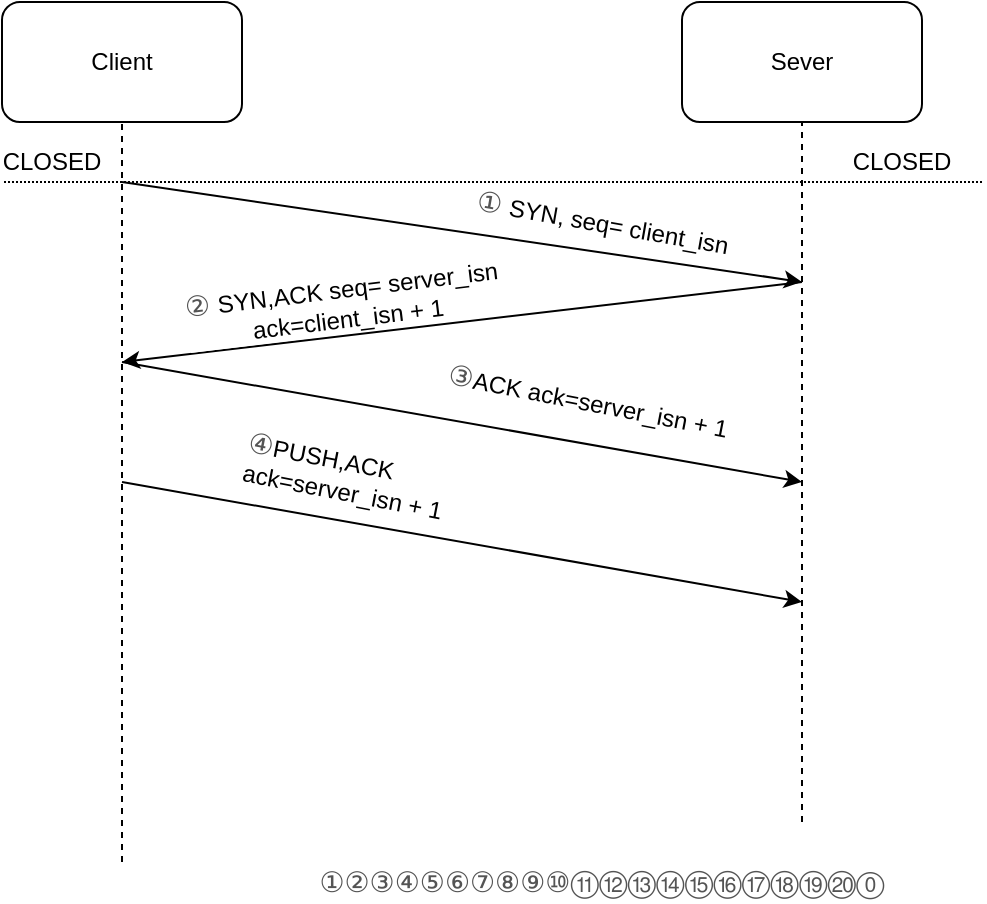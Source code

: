 <mxfile version="12.1.8" type="github" pages="1">
  <diagram id="7qQGDle6O2vdGc53Efqy" name="Page-1">
    <mxGraphModel dx="772" dy="460" grid="1" gridSize="10" guides="1" tooltips="1" connect="1" arrows="1" fold="1" page="1" pageScale="1" pageWidth="827" pageHeight="1169" math="0" shadow="0">
      <root>
        <mxCell id="0"/>
        <mxCell id="1" parent="0"/>
        <mxCell id="jlQFmWTJAvyXNpv4kBAW-1" value="Client" style="rounded=1;whiteSpace=wrap;html=1;" vertex="1" parent="1">
          <mxGeometry x="20" y="20" width="120" height="60" as="geometry"/>
        </mxCell>
        <mxCell id="jlQFmWTJAvyXNpv4kBAW-2" value="Sever" style="rounded=1;whiteSpace=wrap;html=1;" vertex="1" parent="1">
          <mxGeometry x="360" y="20" width="120" height="60" as="geometry"/>
        </mxCell>
        <mxCell id="jlQFmWTJAvyXNpv4kBAW-3" value="" style="endArrow=none;dashed=1;html=1;entryX=0.5;entryY=1;entryDx=0;entryDy=0;" edge="1" parent="1" target="jlQFmWTJAvyXNpv4kBAW-1">
          <mxGeometry width="50" height="50" relative="1" as="geometry">
            <mxPoint x="80" y="450" as="sourcePoint"/>
            <mxPoint x="70" y="100" as="targetPoint"/>
          </mxGeometry>
        </mxCell>
        <mxCell id="jlQFmWTJAvyXNpv4kBAW-4" value="" style="endArrow=none;dashed=1;html=1;entryX=0.5;entryY=1;entryDx=0;entryDy=0;" edge="1" parent="1" target="jlQFmWTJAvyXNpv4kBAW-2">
          <mxGeometry width="50" height="50" relative="1" as="geometry">
            <mxPoint x="420" y="430" as="sourcePoint"/>
            <mxPoint x="90" y="90" as="targetPoint"/>
          </mxGeometry>
        </mxCell>
        <mxCell id="jlQFmWTJAvyXNpv4kBAW-5" value="" style="endArrow=classic;html=1;" edge="1" parent="1">
          <mxGeometry width="50" height="50" relative="1" as="geometry">
            <mxPoint x="80" y="110" as="sourcePoint"/>
            <mxPoint x="420" y="160" as="targetPoint"/>
          </mxGeometry>
        </mxCell>
        <mxCell id="jlQFmWTJAvyXNpv4kBAW-6" value="&lt;span style=&quot;color: rgb(84 , 84 , 84) ; font-family: &amp;#34;arial&amp;#34; , sans-serif ; font-size: 14px ; text-align: left ; white-space: normal&quot;&gt;①&amp;nbsp;&lt;/span&gt;SYN, seq= client_isn" style="text;html=1;resizable=0;points=[];align=center;verticalAlign=middle;labelBackgroundColor=#ffffff;direction=west;rotation=10;" vertex="1" connectable="0" parent="jlQFmWTJAvyXNpv4kBAW-5">
          <mxGeometry x="-0.013" y="2" relative="1" as="geometry">
            <mxPoint x="71.5" y="-3" as="offset"/>
          </mxGeometry>
        </mxCell>
        <mxCell id="jlQFmWTJAvyXNpv4kBAW-7" value="" style="endArrow=classic;html=1;" edge="1" parent="1">
          <mxGeometry width="50" height="50" relative="1" as="geometry">
            <mxPoint x="420" y="160" as="sourcePoint"/>
            <mxPoint x="80" y="200" as="targetPoint"/>
          </mxGeometry>
        </mxCell>
        <mxCell id="jlQFmWTJAvyXNpv4kBAW-9" value="&lt;div style=&quot;text-align: center&quot;&gt;&lt;span style=&quot;color: rgb(84 , 84 , 84) ; font-family: &amp;#34;arial&amp;#34; , sans-serif ; font-size: 14px ; text-align: left ; white-space: normal&quot;&gt;②&amp;nbsp;&lt;/span&gt;SYN,ACK seq= server_isn&lt;/div&gt;&amp;nbsp;ack=client_isn + 1" style="text;html=1;resizable=0;points=[];align=center;verticalAlign=middle;labelBackgroundColor=#ffffff;direction=west;rotation=353;" vertex="1" connectable="0" parent="jlQFmWTJAvyXNpv4kBAW-7">
          <mxGeometry x="0.117" y="-1" relative="1" as="geometry">
            <mxPoint x="-40" y="-11.5" as="offset"/>
          </mxGeometry>
        </mxCell>
        <mxCell id="jlQFmWTJAvyXNpv4kBAW-10" value="" style="endArrow=classic;html=1;" edge="1" parent="1">
          <mxGeometry width="50" height="50" relative="1" as="geometry">
            <mxPoint x="80" y="200" as="sourcePoint"/>
            <mxPoint x="420" y="260" as="targetPoint"/>
          </mxGeometry>
        </mxCell>
        <mxCell id="jlQFmWTJAvyXNpv4kBAW-11" value="&lt;span style=&quot;color: rgb(84 , 84 , 84) ; font-family: &amp;#34;arial&amp;#34; , sans-serif ; font-size: 14px ; text-align: left ; background-color: rgb(255 , 255 , 255)&quot;&gt;①②③④⑤⑥⑦⑧⑨⑩⑪⑫⑬⑭⑮⑯⑰⑱⑲⑳⓪&lt;/span&gt;" style="text;html=1;strokeColor=none;fillColor=none;align=center;verticalAlign=middle;whiteSpace=wrap;rounded=0;" vertex="1" parent="1">
          <mxGeometry x="300" y="450" width="40" height="20" as="geometry"/>
        </mxCell>
        <mxCell id="jlQFmWTJAvyXNpv4kBAW-13" value="&lt;span style=&quot;color: rgb(84 , 84 , 84) ; font-family: &amp;#34;arial&amp;#34; , sans-serif ; font-size: 14px ; white-space: normal ; background-color: rgb(255 , 255 , 255)&quot;&gt;③&lt;/span&gt;ACK&amp;nbsp;ack=server_isn + 1" style="text;html=1;resizable=0;points=[];autosize=1;align=left;verticalAlign=top;spacingTop=-4;rotation=11;" vertex="1" parent="1">
          <mxGeometry x="240" y="210" width="160" height="20" as="geometry"/>
        </mxCell>
        <mxCell id="jlQFmWTJAvyXNpv4kBAW-15" value="" style="endArrow=classic;html=1;" edge="1" parent="1">
          <mxGeometry width="50" height="50" relative="1" as="geometry">
            <mxPoint x="80" y="260" as="sourcePoint"/>
            <mxPoint x="420" y="320" as="targetPoint"/>
          </mxGeometry>
        </mxCell>
        <mxCell id="jlQFmWTJAvyXNpv4kBAW-16" value="&lt;span style=&quot;color: rgb(84 , 84 , 84) ; font-family: &amp;#34;arial&amp;#34; , sans-serif ; font-size: 14px ; white-space: normal ; background-color: rgb(255 , 255 , 255)&quot;&gt;④&lt;/span&gt;PUSH,ACK &lt;br&gt;ack=server_isn + 1" style="text;html=1;resizable=0;points=[];autosize=1;align=left;verticalAlign=top;spacingTop=-4;rotation=11;" vertex="1" parent="1">
          <mxGeometry x="140" y="240" width="120" height="30" as="geometry"/>
        </mxCell>
        <mxCell id="jlQFmWTJAvyXNpv4kBAW-17" value="" style="endArrow=none;html=1;dashed=1;dashPattern=1 1;" edge="1" parent="1">
          <mxGeometry width="50" height="50" relative="1" as="geometry">
            <mxPoint x="510" y="110" as="sourcePoint"/>
            <mxPoint x="20" y="110" as="targetPoint"/>
          </mxGeometry>
        </mxCell>
        <mxCell id="jlQFmWTJAvyXNpv4kBAW-18" value="CLOSED" style="text;html=1;strokeColor=none;fillColor=none;align=center;verticalAlign=middle;whiteSpace=wrap;rounded=0;" vertex="1" parent="1">
          <mxGeometry x="450" y="90" width="40" height="20" as="geometry"/>
        </mxCell>
        <mxCell id="jlQFmWTJAvyXNpv4kBAW-19" value="CLOSED" style="text;html=1;strokeColor=none;fillColor=none;align=center;verticalAlign=middle;whiteSpace=wrap;rounded=0;" vertex="1" parent="1">
          <mxGeometry x="30" y="90" width="30" height="20" as="geometry"/>
        </mxCell>
      </root>
    </mxGraphModel>
  </diagram>
</mxfile>
